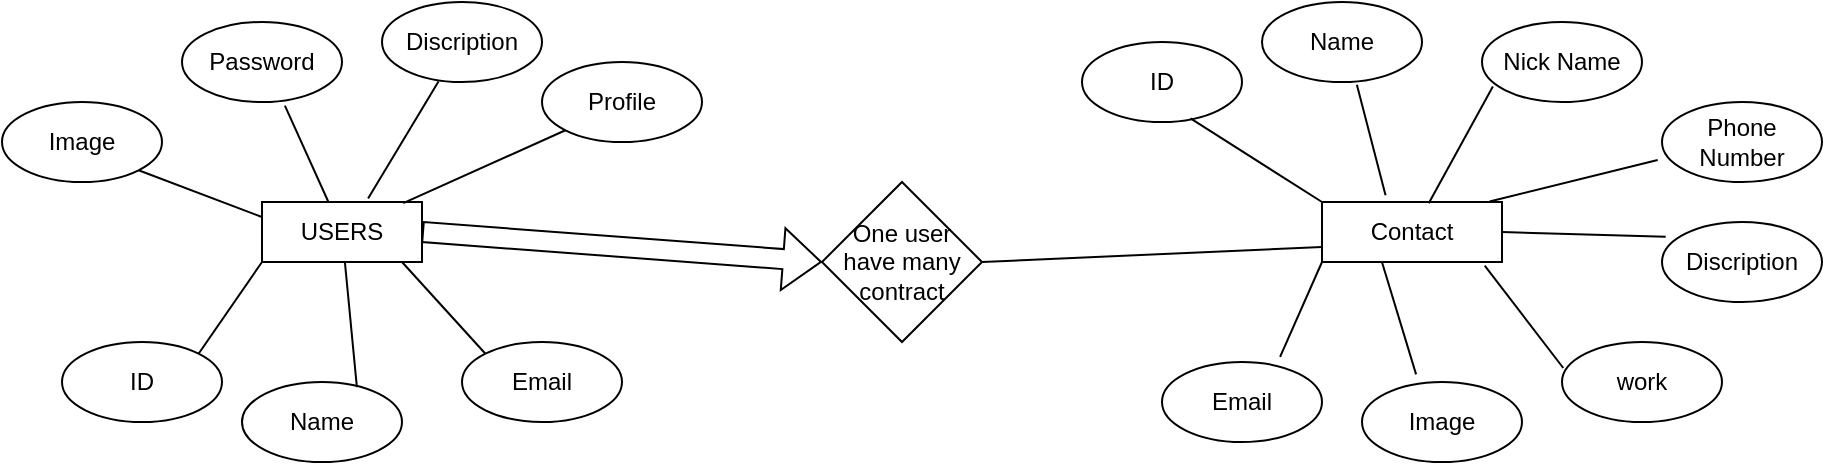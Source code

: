 <mxfile version="20.4.1" type="device"><diagram id="al9RWAt_uoYEVG2CcI4h" name="Page-1"><mxGraphModel dx="1865" dy="555" grid="1" gridSize="10" guides="1" tooltips="1" connect="1" arrows="1" fold="1" page="1" pageScale="1" pageWidth="827" pageHeight="1169" math="0" shadow="0"><root><mxCell id="0"/><mxCell id="1" parent="0"/><mxCell id="2kyo8otOxx1mxVdnH_eN-1" value="USERS" style="rounded=0;whiteSpace=wrap;html=1;" vertex="1" parent="1"><mxGeometry x="30" y="220" width="80" height="30" as="geometry"/></mxCell><mxCell id="2kyo8otOxx1mxVdnH_eN-9" value="Image" style="ellipse;whiteSpace=wrap;html=1;direction=west;" vertex="1" parent="1"><mxGeometry x="-100" y="170" width="80" height="40" as="geometry"/></mxCell><mxCell id="2kyo8otOxx1mxVdnH_eN-10" value="Password" style="ellipse;whiteSpace=wrap;html=1;" vertex="1" parent="1"><mxGeometry x="-10" y="130" width="80" height="40" as="geometry"/></mxCell><mxCell id="2kyo8otOxx1mxVdnH_eN-11" value="Profile" style="ellipse;whiteSpace=wrap;html=1;" vertex="1" parent="1"><mxGeometry x="170" y="150" width="80" height="40" as="geometry"/></mxCell><mxCell id="2kyo8otOxx1mxVdnH_eN-12" value="Name" style="ellipse;whiteSpace=wrap;html=1;" vertex="1" parent="1"><mxGeometry x="20" y="310" width="80" height="40" as="geometry"/></mxCell><mxCell id="2kyo8otOxx1mxVdnH_eN-13" value="Discription" style="ellipse;whiteSpace=wrap;html=1;" vertex="1" parent="1"><mxGeometry x="90" y="120" width="80" height="40" as="geometry"/></mxCell><mxCell id="2kyo8otOxx1mxVdnH_eN-14" value="ID" style="ellipse;whiteSpace=wrap;html=1;" vertex="1" parent="1"><mxGeometry x="440" y="140" width="80" height="40" as="geometry"/></mxCell><mxCell id="2kyo8otOxx1mxVdnH_eN-15" value="Email" style="ellipse;whiteSpace=wrap;html=1;" vertex="1" parent="1"><mxGeometry x="130" y="290" width="80" height="40" as="geometry"/></mxCell><mxCell id="2kyo8otOxx1mxVdnH_eN-16" value="ID" style="ellipse;whiteSpace=wrap;html=1;" vertex="1" parent="1"><mxGeometry x="-70" y="290" width="80" height="40" as="geometry"/></mxCell><mxCell id="2kyo8otOxx1mxVdnH_eN-17" value="Contact" style="rounded=0;whiteSpace=wrap;html=1;" vertex="1" parent="1"><mxGeometry x="560" y="220" width="90" height="30" as="geometry"/></mxCell><mxCell id="2kyo8otOxx1mxVdnH_eN-18" value="Nick Name" style="ellipse;whiteSpace=wrap;html=1;" vertex="1" parent="1"><mxGeometry x="640" y="130" width="80" height="40" as="geometry"/></mxCell><mxCell id="2kyo8otOxx1mxVdnH_eN-19" value="Name" style="ellipse;whiteSpace=wrap;html=1;" vertex="1" parent="1"><mxGeometry x="530" y="120" width="80" height="40" as="geometry"/></mxCell><mxCell id="2kyo8otOxx1mxVdnH_eN-20" value="Phone Number" style="ellipse;whiteSpace=wrap;html=1;" vertex="1" parent="1"><mxGeometry x="730" y="170" width="80" height="40" as="geometry"/></mxCell><mxCell id="2kyo8otOxx1mxVdnH_eN-21" value="Discription" style="ellipse;whiteSpace=wrap;html=1;" vertex="1" parent="1"><mxGeometry x="730" y="230" width="80" height="40" as="geometry"/></mxCell><mxCell id="2kyo8otOxx1mxVdnH_eN-22" value="work" style="ellipse;whiteSpace=wrap;html=1;" vertex="1" parent="1"><mxGeometry x="680" y="290" width="80" height="40" as="geometry"/></mxCell><mxCell id="2kyo8otOxx1mxVdnH_eN-23" value="Image" style="ellipse;whiteSpace=wrap;html=1;" vertex="1" parent="1"><mxGeometry x="580" y="310" width="80" height="40" as="geometry"/></mxCell><mxCell id="2kyo8otOxx1mxVdnH_eN-24" value="Email" style="ellipse;whiteSpace=wrap;html=1;" vertex="1" parent="1"><mxGeometry x="480" y="300" width="80" height="40" as="geometry"/></mxCell><mxCell id="2kyo8otOxx1mxVdnH_eN-25" value="" style="endArrow=none;html=1;rounded=0;entryX=0;entryY=0;entryDx=0;entryDy=0;exitX=0;exitY=0.25;exitDx=0;exitDy=0;" edge="1" parent="1" source="2kyo8otOxx1mxVdnH_eN-1" target="2kyo8otOxx1mxVdnH_eN-9"><mxGeometry width="50" height="50" relative="1" as="geometry"><mxPoint x="-60" y="260" as="sourcePoint"/><mxPoint x="-10" y="210" as="targetPoint"/></mxGeometry></mxCell><mxCell id="2kyo8otOxx1mxVdnH_eN-26" value="" style="endArrow=none;html=1;rounded=0;entryX=0.643;entryY=1.045;entryDx=0;entryDy=0;entryPerimeter=0;" edge="1" parent="1" source="2kyo8otOxx1mxVdnH_eN-1" target="2kyo8otOxx1mxVdnH_eN-10"><mxGeometry width="50" height="50" relative="1" as="geometry"><mxPoint x="40" y="190" as="sourcePoint"/><mxPoint x="-21.716" y="166.642" as="targetPoint"/></mxGeometry></mxCell><mxCell id="2kyo8otOxx1mxVdnH_eN-27" value="" style="endArrow=none;html=1;rounded=0;exitX=0.663;exitY=-0.06;exitDx=0;exitDy=0;exitPerimeter=0;entryX=0.353;entryY=0.995;entryDx=0;entryDy=0;entryPerimeter=0;" edge="1" parent="1" source="2kyo8otOxx1mxVdnH_eN-1" target="2kyo8otOxx1mxVdnH_eN-13"><mxGeometry width="50" height="50" relative="1" as="geometry"><mxPoint x="120" y="180" as="sourcePoint"/><mxPoint x="110" y="150" as="targetPoint"/></mxGeometry></mxCell><mxCell id="2kyo8otOxx1mxVdnH_eN-28" value="" style="endArrow=none;html=1;rounded=0;entryX=0.883;entryY=0.02;entryDx=0;entryDy=0;exitX=0;exitY=1;exitDx=0;exitDy=0;entryPerimeter=0;" edge="1" parent="1" source="2kyo8otOxx1mxVdnH_eN-11" target="2kyo8otOxx1mxVdnH_eN-1"><mxGeometry width="50" height="50" relative="1" as="geometry"><mxPoint x="150" y="200" as="sourcePoint"/><mxPoint x="88.284" y="176.642" as="targetPoint"/></mxGeometry></mxCell><mxCell id="2kyo8otOxx1mxVdnH_eN-29" value="" style="endArrow=none;html=1;rounded=0;entryX=1;entryY=0;entryDx=0;entryDy=0;exitX=0;exitY=1;exitDx=0;exitDy=0;" edge="1" parent="1" source="2kyo8otOxx1mxVdnH_eN-1" target="2kyo8otOxx1mxVdnH_eN-16"><mxGeometry width="50" height="50" relative="1" as="geometry"><mxPoint x="10" y="270" as="sourcePoint"/><mxPoint x="-51.716" y="246.642" as="targetPoint"/></mxGeometry></mxCell><mxCell id="2kyo8otOxx1mxVdnH_eN-30" value="" style="endArrow=none;html=1;rounded=0;exitX=0.718;exitY=0.065;exitDx=0;exitDy=0;exitPerimeter=0;" edge="1" parent="1" source="2kyo8otOxx1mxVdnH_eN-12" target="2kyo8otOxx1mxVdnH_eN-1"><mxGeometry width="50" height="50" relative="1" as="geometry"><mxPoint x="90" y="270" as="sourcePoint"/><mxPoint x="28.284" y="246.642" as="targetPoint"/></mxGeometry></mxCell><mxCell id="2kyo8otOxx1mxVdnH_eN-31" value="" style="endArrow=none;html=1;rounded=0;entryX=0;entryY=0;entryDx=0;entryDy=0;exitX=0;exitY=0.25;exitDx=0;exitDy=0;" edge="1" parent="1" target="2kyo8otOxx1mxVdnH_eN-15"><mxGeometry width="50" height="50" relative="1" as="geometry"><mxPoint x="100" y="250" as="sourcePoint"/><mxPoint x="38.284" y="226.642" as="targetPoint"/></mxGeometry></mxCell><mxCell id="2kyo8otOxx1mxVdnH_eN-32" value="" style="endArrow=none;html=1;rounded=0;entryX=0.678;entryY=0.955;entryDx=0;entryDy=0;exitX=0;exitY=0;exitDx=0;exitDy=0;entryPerimeter=0;" edge="1" parent="1" source="2kyo8otOxx1mxVdnH_eN-17" target="2kyo8otOxx1mxVdnH_eN-14"><mxGeometry width="50" height="50" relative="1" as="geometry"><mxPoint x="530" y="180" as="sourcePoint"/><mxPoint x="468.284" y="156.642" as="targetPoint"/></mxGeometry></mxCell><mxCell id="2kyo8otOxx1mxVdnH_eN-33" value="" style="endArrow=none;html=1;rounded=0;entryX=0.593;entryY=1.035;entryDx=0;entryDy=0;exitX=0.353;exitY=-0.113;exitDx=0;exitDy=0;exitPerimeter=0;entryPerimeter=0;" edge="1" parent="1" source="2kyo8otOxx1mxVdnH_eN-17" target="2kyo8otOxx1mxVdnH_eN-19"><mxGeometry width="50" height="50" relative="1" as="geometry"><mxPoint x="580" y="180" as="sourcePoint"/><mxPoint x="518.284" y="156.642" as="targetPoint"/></mxGeometry></mxCell><mxCell id="2kyo8otOxx1mxVdnH_eN-34" value="" style="endArrow=none;html=1;rounded=0;entryX=0.593;entryY=0.02;entryDx=0;entryDy=0;exitX=0.068;exitY=0.805;exitDx=0;exitDy=0;entryPerimeter=0;exitPerimeter=0;" edge="1" parent="1" source="2kyo8otOxx1mxVdnH_eN-18" target="2kyo8otOxx1mxVdnH_eN-17"><mxGeometry width="50" height="50" relative="1" as="geometry"><mxPoint x="670" y="200" as="sourcePoint"/><mxPoint x="608.284" y="176.642" as="targetPoint"/></mxGeometry></mxCell><mxCell id="2kyo8otOxx1mxVdnH_eN-35" value="" style="endArrow=none;html=1;rounded=0;entryX=0.931;entryY=-0.007;entryDx=0;entryDy=0;exitX=-0.027;exitY=0.725;exitDx=0;exitDy=0;exitPerimeter=0;entryPerimeter=0;" edge="1" parent="1" source="2kyo8otOxx1mxVdnH_eN-20" target="2kyo8otOxx1mxVdnH_eN-17"><mxGeometry width="50" height="50" relative="1" as="geometry"><mxPoint x="700" y="210" as="sourcePoint"/><mxPoint x="638.284" y="186.642" as="targetPoint"/></mxGeometry></mxCell><mxCell id="2kyo8otOxx1mxVdnH_eN-36" value="" style="endArrow=none;html=1;rounded=0;entryX=1;entryY=0.5;entryDx=0;entryDy=0;exitX=0.023;exitY=0.185;exitDx=0;exitDy=0;exitPerimeter=0;" edge="1" parent="1" source="2kyo8otOxx1mxVdnH_eN-21" target="2kyo8otOxx1mxVdnH_eN-17"><mxGeometry width="50" height="50" relative="1" as="geometry"><mxPoint x="700" y="220" as="sourcePoint"/><mxPoint x="638.284" y="196.642" as="targetPoint"/></mxGeometry></mxCell><mxCell id="2kyo8otOxx1mxVdnH_eN-37" value="" style="endArrow=none;html=1;rounded=0;entryX=0.904;entryY=1.06;entryDx=0;entryDy=0;exitX=0.008;exitY=0.325;exitDx=0;exitDy=0;exitPerimeter=0;entryPerimeter=0;" edge="1" parent="1" source="2kyo8otOxx1mxVdnH_eN-22" target="2kyo8otOxx1mxVdnH_eN-17"><mxGeometry width="50" height="50" relative="1" as="geometry"><mxPoint x="650" y="270" as="sourcePoint"/><mxPoint x="588.284" y="246.642" as="targetPoint"/></mxGeometry></mxCell><mxCell id="2kyo8otOxx1mxVdnH_eN-38" value="" style="endArrow=none;html=1;rounded=0;entryX=0.333;entryY=1;entryDx=0;entryDy=0;exitX=0.338;exitY=-0.095;exitDx=0;exitDy=0;exitPerimeter=0;entryPerimeter=0;" edge="1" parent="1" source="2kyo8otOxx1mxVdnH_eN-23" target="2kyo8otOxx1mxVdnH_eN-17"><mxGeometry width="50" height="50" relative="1" as="geometry"><mxPoint x="600" y="290" as="sourcePoint"/><mxPoint x="538.284" y="266.642" as="targetPoint"/></mxGeometry></mxCell><mxCell id="2kyo8otOxx1mxVdnH_eN-39" value="" style="endArrow=none;html=1;rounded=0;entryX=0;entryY=1;entryDx=0;entryDy=0;exitX=0.738;exitY=-0.065;exitDx=0;exitDy=0;exitPerimeter=0;" edge="1" parent="1" source="2kyo8otOxx1mxVdnH_eN-24" target="2kyo8otOxx1mxVdnH_eN-17"><mxGeometry width="50" height="50" relative="1" as="geometry"><mxPoint x="540" y="270" as="sourcePoint"/><mxPoint x="478.284" y="246.642" as="targetPoint"/></mxGeometry></mxCell><mxCell id="2kyo8otOxx1mxVdnH_eN-40" value="One user have many contract" style="rhombus;whiteSpace=wrap;html=1;" vertex="1" parent="1"><mxGeometry x="310" y="210" width="80" height="80" as="geometry"/></mxCell><mxCell id="2kyo8otOxx1mxVdnH_eN-41" value="" style="shape=flexArrow;endArrow=classic;html=1;rounded=0;entryX=0;entryY=0.5;entryDx=0;entryDy=0;exitX=1;exitY=0.5;exitDx=0;exitDy=0;" edge="1" parent="1" source="2kyo8otOxx1mxVdnH_eN-1" target="2kyo8otOxx1mxVdnH_eN-40"><mxGeometry width="50" height="50" relative="1" as="geometry"><mxPoint x="390" y="280" as="sourcePoint"/><mxPoint x="440" y="230" as="targetPoint"/></mxGeometry></mxCell><mxCell id="2kyo8otOxx1mxVdnH_eN-42" value="" style="endArrow=none;html=1;rounded=0;entryX=0;entryY=0.75;entryDx=0;entryDy=0;exitX=1;exitY=0.5;exitDx=0;exitDy=0;" edge="1" parent="1" source="2kyo8otOxx1mxVdnH_eN-40" target="2kyo8otOxx1mxVdnH_eN-17"><mxGeometry width="50" height="50" relative="1" as="geometry"><mxPoint x="390" y="280" as="sourcePoint"/><mxPoint x="440" y="230" as="targetPoint"/></mxGeometry></mxCell></root></mxGraphModel></diagram></mxfile>